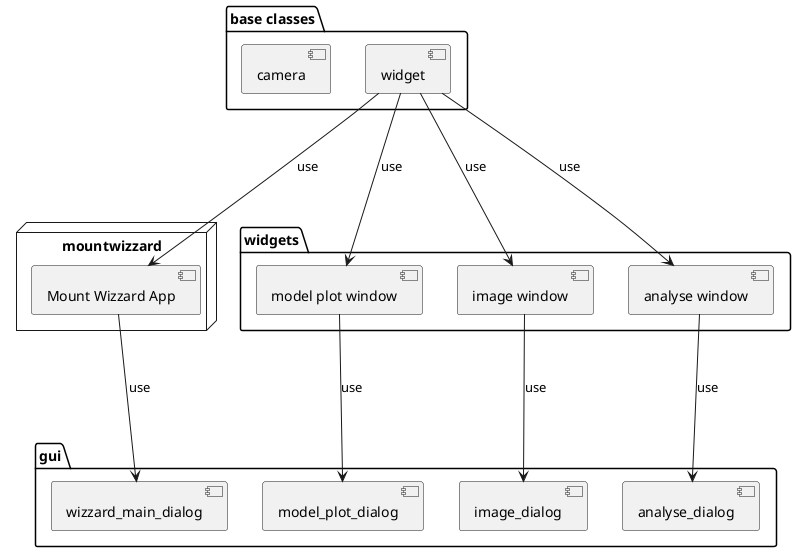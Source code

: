 @startuml

scale max 1536 width
hide stereotype

node "mountwizzard" {
    [Mount Wizzard App]
}

package "widgets" {
   [model plot window]
   [image window]
   [analyse window]
}

package "gui" {
    [wizzard_main_dialog]
    [model_plot_dialog]
    [image_dialog]
    [analyse_dialog]
}

package "base classes" {
    [widget]
    [camera]
}

[widget] ---> [Mount Wizzard App] : use
[widget] ---> [model plot window] : use
[widget] ---> [image window] : use
[widget] ---> [analyse window] : use

[Mount Wizzard App] ---> [wizzard_main_dialog] : use
[model plot window] --->  [model_plot_dialog] : use
[image window] ---> [image_dialog] : use
[analyse window] ---> [analyse_dialog] : use


@enduml